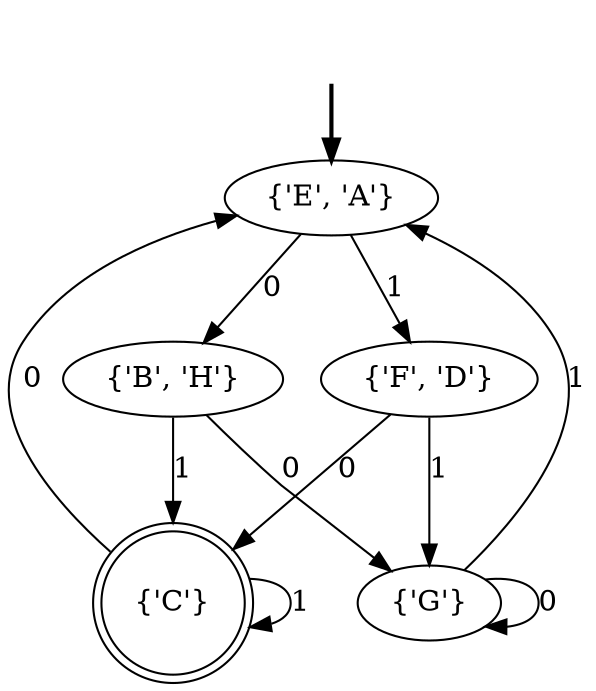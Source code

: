 digraph {
	fake [style=invisible]
	"{'C'}" [shape=doublecircle]
	"{'G'}"
	"{'F', 'D'}"
	"{'B', 'H'}"
	"{'E', 'A'}" [root=true]
	fake -> "{'E', 'A'}" [style=bold]
	"{'E', 'A'}" -> "{'B', 'H'}" [label=0]
	"{'E', 'A'}" -> "{'F', 'D'}" [label=1]
	"{'B', 'H'}" -> "{'G'}" [label=0]
	"{'B', 'H'}" -> "{'C'}" [label=1]
	"{'C'}" -> "{'E', 'A'}" [label=0]
	"{'C'}" -> "{'C'}" [label=1]
	"{'F', 'D'}" -> "{'C'}" [label=0]
	"{'F', 'D'}" -> "{'G'}" [label=1]
	"{'G'}" -> "{'G'}" [label=0]
	"{'G'}" -> "{'E', 'A'}" [label=1]
}
